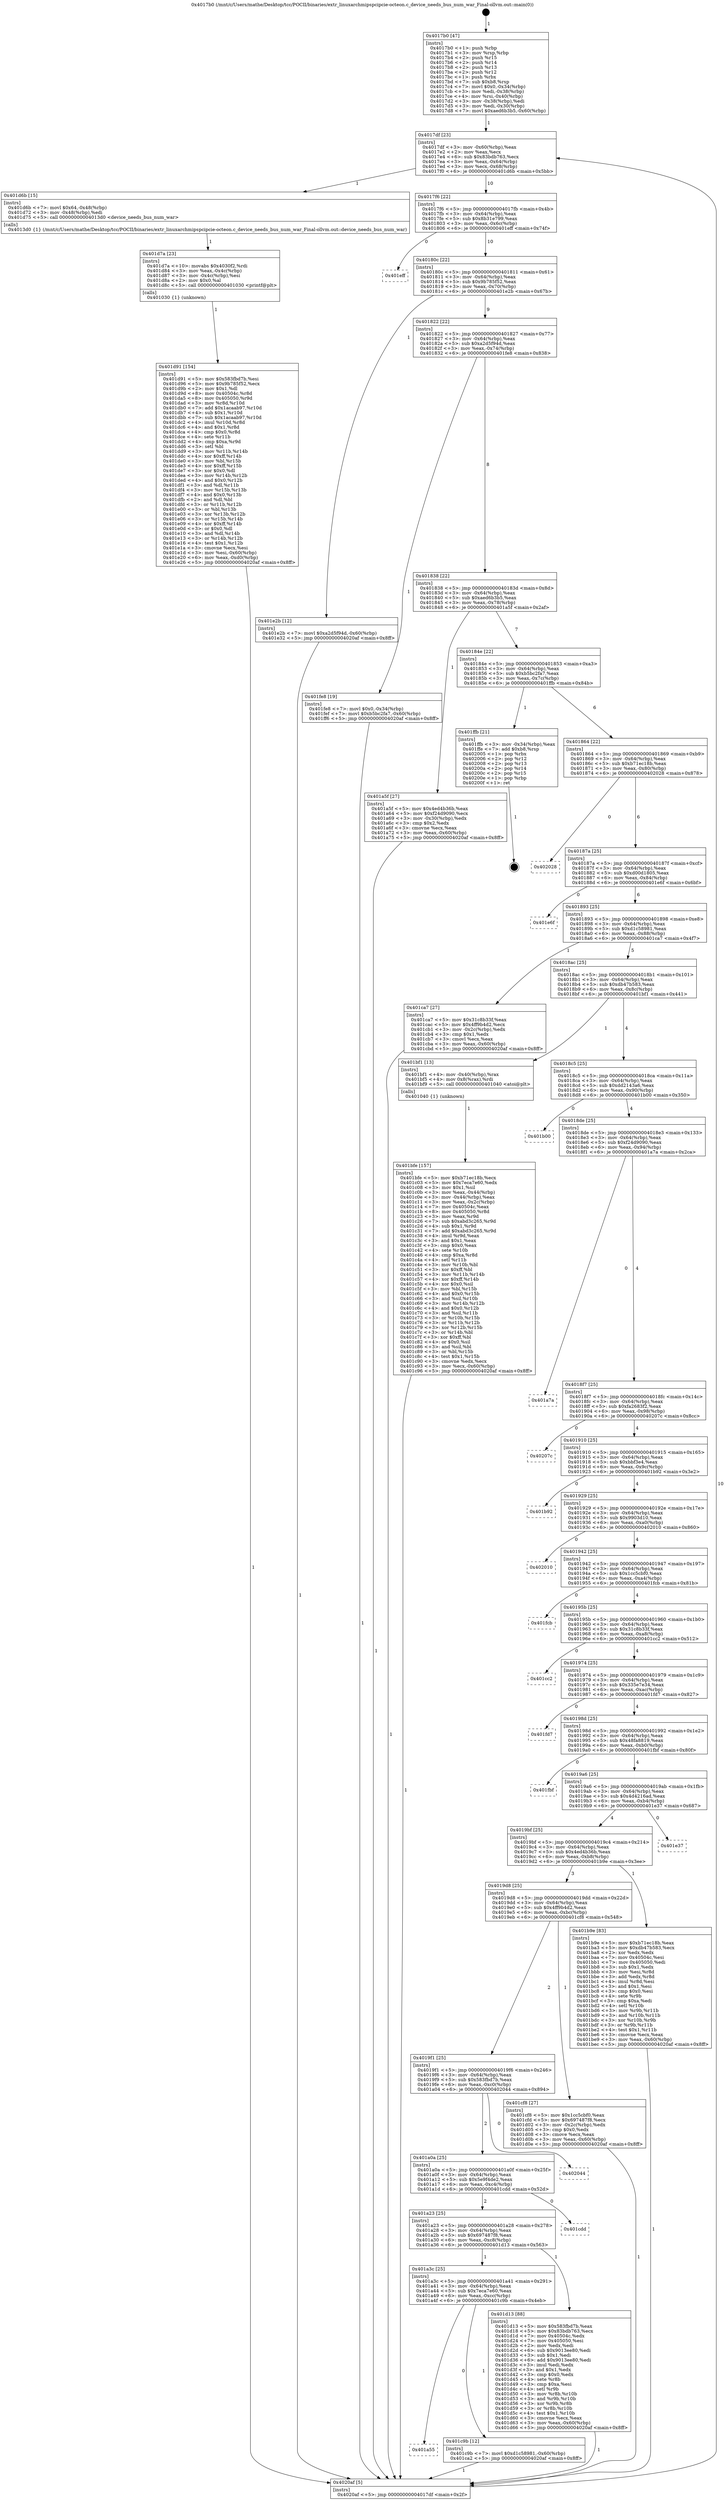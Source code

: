 digraph "0x4017b0" {
  label = "0x4017b0 (/mnt/c/Users/mathe/Desktop/tcc/POCII/binaries/extr_linuxarchmipspcipcie-octeon.c_device_needs_bus_num_war_Final-ollvm.out::main(0))"
  labelloc = "t"
  node[shape=record]

  Entry [label="",width=0.3,height=0.3,shape=circle,fillcolor=black,style=filled]
  "0x4017df" [label="{
     0x4017df [23]\l
     | [instrs]\l
     &nbsp;&nbsp;0x4017df \<+3\>: mov -0x60(%rbp),%eax\l
     &nbsp;&nbsp;0x4017e2 \<+2\>: mov %eax,%ecx\l
     &nbsp;&nbsp;0x4017e4 \<+6\>: sub $0x83bdb763,%ecx\l
     &nbsp;&nbsp;0x4017ea \<+3\>: mov %eax,-0x64(%rbp)\l
     &nbsp;&nbsp;0x4017ed \<+3\>: mov %ecx,-0x68(%rbp)\l
     &nbsp;&nbsp;0x4017f0 \<+6\>: je 0000000000401d6b \<main+0x5bb\>\l
  }"]
  "0x401d6b" [label="{
     0x401d6b [15]\l
     | [instrs]\l
     &nbsp;&nbsp;0x401d6b \<+7\>: movl $0x64,-0x48(%rbp)\l
     &nbsp;&nbsp;0x401d72 \<+3\>: mov -0x48(%rbp),%edi\l
     &nbsp;&nbsp;0x401d75 \<+5\>: call 00000000004013d0 \<device_needs_bus_num_war\>\l
     | [calls]\l
     &nbsp;&nbsp;0x4013d0 \{1\} (/mnt/c/Users/mathe/Desktop/tcc/POCII/binaries/extr_linuxarchmipspcipcie-octeon.c_device_needs_bus_num_war_Final-ollvm.out::device_needs_bus_num_war)\l
  }"]
  "0x4017f6" [label="{
     0x4017f6 [22]\l
     | [instrs]\l
     &nbsp;&nbsp;0x4017f6 \<+5\>: jmp 00000000004017fb \<main+0x4b\>\l
     &nbsp;&nbsp;0x4017fb \<+3\>: mov -0x64(%rbp),%eax\l
     &nbsp;&nbsp;0x4017fe \<+5\>: sub $0x8b31e799,%eax\l
     &nbsp;&nbsp;0x401803 \<+3\>: mov %eax,-0x6c(%rbp)\l
     &nbsp;&nbsp;0x401806 \<+6\>: je 0000000000401eff \<main+0x74f\>\l
  }"]
  Exit [label="",width=0.3,height=0.3,shape=circle,fillcolor=black,style=filled,peripheries=2]
  "0x401eff" [label="{
     0x401eff\l
  }", style=dashed]
  "0x40180c" [label="{
     0x40180c [22]\l
     | [instrs]\l
     &nbsp;&nbsp;0x40180c \<+5\>: jmp 0000000000401811 \<main+0x61\>\l
     &nbsp;&nbsp;0x401811 \<+3\>: mov -0x64(%rbp),%eax\l
     &nbsp;&nbsp;0x401814 \<+5\>: sub $0x9b785f52,%eax\l
     &nbsp;&nbsp;0x401819 \<+3\>: mov %eax,-0x70(%rbp)\l
     &nbsp;&nbsp;0x40181c \<+6\>: je 0000000000401e2b \<main+0x67b\>\l
  }"]
  "0x401d91" [label="{
     0x401d91 [154]\l
     | [instrs]\l
     &nbsp;&nbsp;0x401d91 \<+5\>: mov $0x583fbd7b,%esi\l
     &nbsp;&nbsp;0x401d96 \<+5\>: mov $0x9b785f52,%ecx\l
     &nbsp;&nbsp;0x401d9b \<+2\>: mov $0x1,%dl\l
     &nbsp;&nbsp;0x401d9d \<+8\>: mov 0x40504c,%r8d\l
     &nbsp;&nbsp;0x401da5 \<+8\>: mov 0x405050,%r9d\l
     &nbsp;&nbsp;0x401dad \<+3\>: mov %r8d,%r10d\l
     &nbsp;&nbsp;0x401db0 \<+7\>: add $0x1acaab97,%r10d\l
     &nbsp;&nbsp;0x401db7 \<+4\>: sub $0x1,%r10d\l
     &nbsp;&nbsp;0x401dbb \<+7\>: sub $0x1acaab97,%r10d\l
     &nbsp;&nbsp;0x401dc2 \<+4\>: imul %r10d,%r8d\l
     &nbsp;&nbsp;0x401dc6 \<+4\>: and $0x1,%r8d\l
     &nbsp;&nbsp;0x401dca \<+4\>: cmp $0x0,%r8d\l
     &nbsp;&nbsp;0x401dce \<+4\>: sete %r11b\l
     &nbsp;&nbsp;0x401dd2 \<+4\>: cmp $0xa,%r9d\l
     &nbsp;&nbsp;0x401dd6 \<+3\>: setl %bl\l
     &nbsp;&nbsp;0x401dd9 \<+3\>: mov %r11b,%r14b\l
     &nbsp;&nbsp;0x401ddc \<+4\>: xor $0xff,%r14b\l
     &nbsp;&nbsp;0x401de0 \<+3\>: mov %bl,%r15b\l
     &nbsp;&nbsp;0x401de3 \<+4\>: xor $0xff,%r15b\l
     &nbsp;&nbsp;0x401de7 \<+3\>: xor $0x0,%dl\l
     &nbsp;&nbsp;0x401dea \<+3\>: mov %r14b,%r12b\l
     &nbsp;&nbsp;0x401ded \<+4\>: and $0x0,%r12b\l
     &nbsp;&nbsp;0x401df1 \<+3\>: and %dl,%r11b\l
     &nbsp;&nbsp;0x401df4 \<+3\>: mov %r15b,%r13b\l
     &nbsp;&nbsp;0x401df7 \<+4\>: and $0x0,%r13b\l
     &nbsp;&nbsp;0x401dfb \<+2\>: and %dl,%bl\l
     &nbsp;&nbsp;0x401dfd \<+3\>: or %r11b,%r12b\l
     &nbsp;&nbsp;0x401e00 \<+3\>: or %bl,%r13b\l
     &nbsp;&nbsp;0x401e03 \<+3\>: xor %r13b,%r12b\l
     &nbsp;&nbsp;0x401e06 \<+3\>: or %r15b,%r14b\l
     &nbsp;&nbsp;0x401e09 \<+4\>: xor $0xff,%r14b\l
     &nbsp;&nbsp;0x401e0d \<+3\>: or $0x0,%dl\l
     &nbsp;&nbsp;0x401e10 \<+3\>: and %dl,%r14b\l
     &nbsp;&nbsp;0x401e13 \<+3\>: or %r14b,%r12b\l
     &nbsp;&nbsp;0x401e16 \<+4\>: test $0x1,%r12b\l
     &nbsp;&nbsp;0x401e1a \<+3\>: cmovne %ecx,%esi\l
     &nbsp;&nbsp;0x401e1d \<+3\>: mov %esi,-0x60(%rbp)\l
     &nbsp;&nbsp;0x401e20 \<+6\>: mov %eax,-0xd0(%rbp)\l
     &nbsp;&nbsp;0x401e26 \<+5\>: jmp 00000000004020af \<main+0x8ff\>\l
  }"]
  "0x401e2b" [label="{
     0x401e2b [12]\l
     | [instrs]\l
     &nbsp;&nbsp;0x401e2b \<+7\>: movl $0xa2d5f94d,-0x60(%rbp)\l
     &nbsp;&nbsp;0x401e32 \<+5\>: jmp 00000000004020af \<main+0x8ff\>\l
  }"]
  "0x401822" [label="{
     0x401822 [22]\l
     | [instrs]\l
     &nbsp;&nbsp;0x401822 \<+5\>: jmp 0000000000401827 \<main+0x77\>\l
     &nbsp;&nbsp;0x401827 \<+3\>: mov -0x64(%rbp),%eax\l
     &nbsp;&nbsp;0x40182a \<+5\>: sub $0xa2d5f94d,%eax\l
     &nbsp;&nbsp;0x40182f \<+3\>: mov %eax,-0x74(%rbp)\l
     &nbsp;&nbsp;0x401832 \<+6\>: je 0000000000401fe8 \<main+0x838\>\l
  }"]
  "0x401d7a" [label="{
     0x401d7a [23]\l
     | [instrs]\l
     &nbsp;&nbsp;0x401d7a \<+10\>: movabs $0x4030f2,%rdi\l
     &nbsp;&nbsp;0x401d84 \<+3\>: mov %eax,-0x4c(%rbp)\l
     &nbsp;&nbsp;0x401d87 \<+3\>: mov -0x4c(%rbp),%esi\l
     &nbsp;&nbsp;0x401d8a \<+2\>: mov $0x0,%al\l
     &nbsp;&nbsp;0x401d8c \<+5\>: call 0000000000401030 \<printf@plt\>\l
     | [calls]\l
     &nbsp;&nbsp;0x401030 \{1\} (unknown)\l
  }"]
  "0x401fe8" [label="{
     0x401fe8 [19]\l
     | [instrs]\l
     &nbsp;&nbsp;0x401fe8 \<+7\>: movl $0x0,-0x34(%rbp)\l
     &nbsp;&nbsp;0x401fef \<+7\>: movl $0xb5bc2fa7,-0x60(%rbp)\l
     &nbsp;&nbsp;0x401ff6 \<+5\>: jmp 00000000004020af \<main+0x8ff\>\l
  }"]
  "0x401838" [label="{
     0x401838 [22]\l
     | [instrs]\l
     &nbsp;&nbsp;0x401838 \<+5\>: jmp 000000000040183d \<main+0x8d\>\l
     &nbsp;&nbsp;0x40183d \<+3\>: mov -0x64(%rbp),%eax\l
     &nbsp;&nbsp;0x401840 \<+5\>: sub $0xaed6b3b5,%eax\l
     &nbsp;&nbsp;0x401845 \<+3\>: mov %eax,-0x78(%rbp)\l
     &nbsp;&nbsp;0x401848 \<+6\>: je 0000000000401a5f \<main+0x2af\>\l
  }"]
  "0x401a55" [label="{
     0x401a55\l
  }", style=dashed]
  "0x401a5f" [label="{
     0x401a5f [27]\l
     | [instrs]\l
     &nbsp;&nbsp;0x401a5f \<+5\>: mov $0x4ed4b36b,%eax\l
     &nbsp;&nbsp;0x401a64 \<+5\>: mov $0xf24d9090,%ecx\l
     &nbsp;&nbsp;0x401a69 \<+3\>: mov -0x30(%rbp),%edx\l
     &nbsp;&nbsp;0x401a6c \<+3\>: cmp $0x2,%edx\l
     &nbsp;&nbsp;0x401a6f \<+3\>: cmovne %ecx,%eax\l
     &nbsp;&nbsp;0x401a72 \<+3\>: mov %eax,-0x60(%rbp)\l
     &nbsp;&nbsp;0x401a75 \<+5\>: jmp 00000000004020af \<main+0x8ff\>\l
  }"]
  "0x40184e" [label="{
     0x40184e [22]\l
     | [instrs]\l
     &nbsp;&nbsp;0x40184e \<+5\>: jmp 0000000000401853 \<main+0xa3\>\l
     &nbsp;&nbsp;0x401853 \<+3\>: mov -0x64(%rbp),%eax\l
     &nbsp;&nbsp;0x401856 \<+5\>: sub $0xb5bc2fa7,%eax\l
     &nbsp;&nbsp;0x40185b \<+3\>: mov %eax,-0x7c(%rbp)\l
     &nbsp;&nbsp;0x40185e \<+6\>: je 0000000000401ffb \<main+0x84b\>\l
  }"]
  "0x4020af" [label="{
     0x4020af [5]\l
     | [instrs]\l
     &nbsp;&nbsp;0x4020af \<+5\>: jmp 00000000004017df \<main+0x2f\>\l
  }"]
  "0x4017b0" [label="{
     0x4017b0 [47]\l
     | [instrs]\l
     &nbsp;&nbsp;0x4017b0 \<+1\>: push %rbp\l
     &nbsp;&nbsp;0x4017b1 \<+3\>: mov %rsp,%rbp\l
     &nbsp;&nbsp;0x4017b4 \<+2\>: push %r15\l
     &nbsp;&nbsp;0x4017b6 \<+2\>: push %r14\l
     &nbsp;&nbsp;0x4017b8 \<+2\>: push %r13\l
     &nbsp;&nbsp;0x4017ba \<+2\>: push %r12\l
     &nbsp;&nbsp;0x4017bc \<+1\>: push %rbx\l
     &nbsp;&nbsp;0x4017bd \<+7\>: sub $0xb8,%rsp\l
     &nbsp;&nbsp;0x4017c4 \<+7\>: movl $0x0,-0x34(%rbp)\l
     &nbsp;&nbsp;0x4017cb \<+3\>: mov %edi,-0x38(%rbp)\l
     &nbsp;&nbsp;0x4017ce \<+4\>: mov %rsi,-0x40(%rbp)\l
     &nbsp;&nbsp;0x4017d2 \<+3\>: mov -0x38(%rbp),%edi\l
     &nbsp;&nbsp;0x4017d5 \<+3\>: mov %edi,-0x30(%rbp)\l
     &nbsp;&nbsp;0x4017d8 \<+7\>: movl $0xaed6b3b5,-0x60(%rbp)\l
  }"]
  "0x401c9b" [label="{
     0x401c9b [12]\l
     | [instrs]\l
     &nbsp;&nbsp;0x401c9b \<+7\>: movl $0xd1c58981,-0x60(%rbp)\l
     &nbsp;&nbsp;0x401ca2 \<+5\>: jmp 00000000004020af \<main+0x8ff\>\l
  }"]
  "0x401ffb" [label="{
     0x401ffb [21]\l
     | [instrs]\l
     &nbsp;&nbsp;0x401ffb \<+3\>: mov -0x34(%rbp),%eax\l
     &nbsp;&nbsp;0x401ffe \<+7\>: add $0xb8,%rsp\l
     &nbsp;&nbsp;0x402005 \<+1\>: pop %rbx\l
     &nbsp;&nbsp;0x402006 \<+2\>: pop %r12\l
     &nbsp;&nbsp;0x402008 \<+2\>: pop %r13\l
     &nbsp;&nbsp;0x40200a \<+2\>: pop %r14\l
     &nbsp;&nbsp;0x40200c \<+2\>: pop %r15\l
     &nbsp;&nbsp;0x40200e \<+1\>: pop %rbp\l
     &nbsp;&nbsp;0x40200f \<+1\>: ret\l
  }"]
  "0x401864" [label="{
     0x401864 [22]\l
     | [instrs]\l
     &nbsp;&nbsp;0x401864 \<+5\>: jmp 0000000000401869 \<main+0xb9\>\l
     &nbsp;&nbsp;0x401869 \<+3\>: mov -0x64(%rbp),%eax\l
     &nbsp;&nbsp;0x40186c \<+5\>: sub $0xb71ec18b,%eax\l
     &nbsp;&nbsp;0x401871 \<+3\>: mov %eax,-0x80(%rbp)\l
     &nbsp;&nbsp;0x401874 \<+6\>: je 0000000000402028 \<main+0x878\>\l
  }"]
  "0x401a3c" [label="{
     0x401a3c [25]\l
     | [instrs]\l
     &nbsp;&nbsp;0x401a3c \<+5\>: jmp 0000000000401a41 \<main+0x291\>\l
     &nbsp;&nbsp;0x401a41 \<+3\>: mov -0x64(%rbp),%eax\l
     &nbsp;&nbsp;0x401a44 \<+5\>: sub $0x7eca7e60,%eax\l
     &nbsp;&nbsp;0x401a49 \<+6\>: mov %eax,-0xcc(%rbp)\l
     &nbsp;&nbsp;0x401a4f \<+6\>: je 0000000000401c9b \<main+0x4eb\>\l
  }"]
  "0x402028" [label="{
     0x402028\l
  }", style=dashed]
  "0x40187a" [label="{
     0x40187a [25]\l
     | [instrs]\l
     &nbsp;&nbsp;0x40187a \<+5\>: jmp 000000000040187f \<main+0xcf\>\l
     &nbsp;&nbsp;0x40187f \<+3\>: mov -0x64(%rbp),%eax\l
     &nbsp;&nbsp;0x401882 \<+5\>: sub $0xd00d1805,%eax\l
     &nbsp;&nbsp;0x401887 \<+6\>: mov %eax,-0x84(%rbp)\l
     &nbsp;&nbsp;0x40188d \<+6\>: je 0000000000401e6f \<main+0x6bf\>\l
  }"]
  "0x401d13" [label="{
     0x401d13 [88]\l
     | [instrs]\l
     &nbsp;&nbsp;0x401d13 \<+5\>: mov $0x583fbd7b,%eax\l
     &nbsp;&nbsp;0x401d18 \<+5\>: mov $0x83bdb763,%ecx\l
     &nbsp;&nbsp;0x401d1d \<+7\>: mov 0x40504c,%edx\l
     &nbsp;&nbsp;0x401d24 \<+7\>: mov 0x405050,%esi\l
     &nbsp;&nbsp;0x401d2b \<+2\>: mov %edx,%edi\l
     &nbsp;&nbsp;0x401d2d \<+6\>: sub $0x9013ee80,%edi\l
     &nbsp;&nbsp;0x401d33 \<+3\>: sub $0x1,%edi\l
     &nbsp;&nbsp;0x401d36 \<+6\>: add $0x9013ee80,%edi\l
     &nbsp;&nbsp;0x401d3c \<+3\>: imul %edi,%edx\l
     &nbsp;&nbsp;0x401d3f \<+3\>: and $0x1,%edx\l
     &nbsp;&nbsp;0x401d42 \<+3\>: cmp $0x0,%edx\l
     &nbsp;&nbsp;0x401d45 \<+4\>: sete %r8b\l
     &nbsp;&nbsp;0x401d49 \<+3\>: cmp $0xa,%esi\l
     &nbsp;&nbsp;0x401d4c \<+4\>: setl %r9b\l
     &nbsp;&nbsp;0x401d50 \<+3\>: mov %r8b,%r10b\l
     &nbsp;&nbsp;0x401d53 \<+3\>: and %r9b,%r10b\l
     &nbsp;&nbsp;0x401d56 \<+3\>: xor %r9b,%r8b\l
     &nbsp;&nbsp;0x401d59 \<+3\>: or %r8b,%r10b\l
     &nbsp;&nbsp;0x401d5c \<+4\>: test $0x1,%r10b\l
     &nbsp;&nbsp;0x401d60 \<+3\>: cmovne %ecx,%eax\l
     &nbsp;&nbsp;0x401d63 \<+3\>: mov %eax,-0x60(%rbp)\l
     &nbsp;&nbsp;0x401d66 \<+5\>: jmp 00000000004020af \<main+0x8ff\>\l
  }"]
  "0x401e6f" [label="{
     0x401e6f\l
  }", style=dashed]
  "0x401893" [label="{
     0x401893 [25]\l
     | [instrs]\l
     &nbsp;&nbsp;0x401893 \<+5\>: jmp 0000000000401898 \<main+0xe8\>\l
     &nbsp;&nbsp;0x401898 \<+3\>: mov -0x64(%rbp),%eax\l
     &nbsp;&nbsp;0x40189b \<+5\>: sub $0xd1c58981,%eax\l
     &nbsp;&nbsp;0x4018a0 \<+6\>: mov %eax,-0x88(%rbp)\l
     &nbsp;&nbsp;0x4018a6 \<+6\>: je 0000000000401ca7 \<main+0x4f7\>\l
  }"]
  "0x401a23" [label="{
     0x401a23 [25]\l
     | [instrs]\l
     &nbsp;&nbsp;0x401a23 \<+5\>: jmp 0000000000401a28 \<main+0x278\>\l
     &nbsp;&nbsp;0x401a28 \<+3\>: mov -0x64(%rbp),%eax\l
     &nbsp;&nbsp;0x401a2b \<+5\>: sub $0x697487f8,%eax\l
     &nbsp;&nbsp;0x401a30 \<+6\>: mov %eax,-0xc8(%rbp)\l
     &nbsp;&nbsp;0x401a36 \<+6\>: je 0000000000401d13 \<main+0x563\>\l
  }"]
  "0x401ca7" [label="{
     0x401ca7 [27]\l
     | [instrs]\l
     &nbsp;&nbsp;0x401ca7 \<+5\>: mov $0x31c8b33f,%eax\l
     &nbsp;&nbsp;0x401cac \<+5\>: mov $0x4ff9b4d2,%ecx\l
     &nbsp;&nbsp;0x401cb1 \<+3\>: mov -0x2c(%rbp),%edx\l
     &nbsp;&nbsp;0x401cb4 \<+3\>: cmp $0x1,%edx\l
     &nbsp;&nbsp;0x401cb7 \<+3\>: cmovl %ecx,%eax\l
     &nbsp;&nbsp;0x401cba \<+3\>: mov %eax,-0x60(%rbp)\l
     &nbsp;&nbsp;0x401cbd \<+5\>: jmp 00000000004020af \<main+0x8ff\>\l
  }"]
  "0x4018ac" [label="{
     0x4018ac [25]\l
     | [instrs]\l
     &nbsp;&nbsp;0x4018ac \<+5\>: jmp 00000000004018b1 \<main+0x101\>\l
     &nbsp;&nbsp;0x4018b1 \<+3\>: mov -0x64(%rbp),%eax\l
     &nbsp;&nbsp;0x4018b4 \<+5\>: sub $0xdb47b583,%eax\l
     &nbsp;&nbsp;0x4018b9 \<+6\>: mov %eax,-0x8c(%rbp)\l
     &nbsp;&nbsp;0x4018bf \<+6\>: je 0000000000401bf1 \<main+0x441\>\l
  }"]
  "0x401cdd" [label="{
     0x401cdd\l
  }", style=dashed]
  "0x401bf1" [label="{
     0x401bf1 [13]\l
     | [instrs]\l
     &nbsp;&nbsp;0x401bf1 \<+4\>: mov -0x40(%rbp),%rax\l
     &nbsp;&nbsp;0x401bf5 \<+4\>: mov 0x8(%rax),%rdi\l
     &nbsp;&nbsp;0x401bf9 \<+5\>: call 0000000000401040 \<atoi@plt\>\l
     | [calls]\l
     &nbsp;&nbsp;0x401040 \{1\} (unknown)\l
  }"]
  "0x4018c5" [label="{
     0x4018c5 [25]\l
     | [instrs]\l
     &nbsp;&nbsp;0x4018c5 \<+5\>: jmp 00000000004018ca \<main+0x11a\>\l
     &nbsp;&nbsp;0x4018ca \<+3\>: mov -0x64(%rbp),%eax\l
     &nbsp;&nbsp;0x4018cd \<+5\>: sub $0xdd2143a6,%eax\l
     &nbsp;&nbsp;0x4018d2 \<+6\>: mov %eax,-0x90(%rbp)\l
     &nbsp;&nbsp;0x4018d8 \<+6\>: je 0000000000401b00 \<main+0x350\>\l
  }"]
  "0x401a0a" [label="{
     0x401a0a [25]\l
     | [instrs]\l
     &nbsp;&nbsp;0x401a0a \<+5\>: jmp 0000000000401a0f \<main+0x25f\>\l
     &nbsp;&nbsp;0x401a0f \<+3\>: mov -0x64(%rbp),%eax\l
     &nbsp;&nbsp;0x401a12 \<+5\>: sub $0x5e9f4de2,%eax\l
     &nbsp;&nbsp;0x401a17 \<+6\>: mov %eax,-0xc4(%rbp)\l
     &nbsp;&nbsp;0x401a1d \<+6\>: je 0000000000401cdd \<main+0x52d\>\l
  }"]
  "0x401b00" [label="{
     0x401b00\l
  }", style=dashed]
  "0x4018de" [label="{
     0x4018de [25]\l
     | [instrs]\l
     &nbsp;&nbsp;0x4018de \<+5\>: jmp 00000000004018e3 \<main+0x133\>\l
     &nbsp;&nbsp;0x4018e3 \<+3\>: mov -0x64(%rbp),%eax\l
     &nbsp;&nbsp;0x4018e6 \<+5\>: sub $0xf24d9090,%eax\l
     &nbsp;&nbsp;0x4018eb \<+6\>: mov %eax,-0x94(%rbp)\l
     &nbsp;&nbsp;0x4018f1 \<+6\>: je 0000000000401a7a \<main+0x2ca\>\l
  }"]
  "0x402044" [label="{
     0x402044\l
  }", style=dashed]
  "0x401a7a" [label="{
     0x401a7a\l
  }", style=dashed]
  "0x4018f7" [label="{
     0x4018f7 [25]\l
     | [instrs]\l
     &nbsp;&nbsp;0x4018f7 \<+5\>: jmp 00000000004018fc \<main+0x14c\>\l
     &nbsp;&nbsp;0x4018fc \<+3\>: mov -0x64(%rbp),%eax\l
     &nbsp;&nbsp;0x4018ff \<+5\>: sub $0xfa2683f2,%eax\l
     &nbsp;&nbsp;0x401904 \<+6\>: mov %eax,-0x98(%rbp)\l
     &nbsp;&nbsp;0x40190a \<+6\>: je 000000000040207c \<main+0x8cc\>\l
  }"]
  "0x4019f1" [label="{
     0x4019f1 [25]\l
     | [instrs]\l
     &nbsp;&nbsp;0x4019f1 \<+5\>: jmp 00000000004019f6 \<main+0x246\>\l
     &nbsp;&nbsp;0x4019f6 \<+3\>: mov -0x64(%rbp),%eax\l
     &nbsp;&nbsp;0x4019f9 \<+5\>: sub $0x583fbd7b,%eax\l
     &nbsp;&nbsp;0x4019fe \<+6\>: mov %eax,-0xc0(%rbp)\l
     &nbsp;&nbsp;0x401a04 \<+6\>: je 0000000000402044 \<main+0x894\>\l
  }"]
  "0x40207c" [label="{
     0x40207c\l
  }", style=dashed]
  "0x401910" [label="{
     0x401910 [25]\l
     | [instrs]\l
     &nbsp;&nbsp;0x401910 \<+5\>: jmp 0000000000401915 \<main+0x165\>\l
     &nbsp;&nbsp;0x401915 \<+3\>: mov -0x64(%rbp),%eax\l
     &nbsp;&nbsp;0x401918 \<+5\>: sub $0xbbf3e4,%eax\l
     &nbsp;&nbsp;0x40191d \<+6\>: mov %eax,-0x9c(%rbp)\l
     &nbsp;&nbsp;0x401923 \<+6\>: je 0000000000401b92 \<main+0x3e2\>\l
  }"]
  "0x401cf8" [label="{
     0x401cf8 [27]\l
     | [instrs]\l
     &nbsp;&nbsp;0x401cf8 \<+5\>: mov $0x1cc5cbf0,%eax\l
     &nbsp;&nbsp;0x401cfd \<+5\>: mov $0x697487f8,%ecx\l
     &nbsp;&nbsp;0x401d02 \<+3\>: mov -0x2c(%rbp),%edx\l
     &nbsp;&nbsp;0x401d05 \<+3\>: cmp $0x0,%edx\l
     &nbsp;&nbsp;0x401d08 \<+3\>: cmove %ecx,%eax\l
     &nbsp;&nbsp;0x401d0b \<+3\>: mov %eax,-0x60(%rbp)\l
     &nbsp;&nbsp;0x401d0e \<+5\>: jmp 00000000004020af \<main+0x8ff\>\l
  }"]
  "0x401b92" [label="{
     0x401b92\l
  }", style=dashed]
  "0x401929" [label="{
     0x401929 [25]\l
     | [instrs]\l
     &nbsp;&nbsp;0x401929 \<+5\>: jmp 000000000040192e \<main+0x17e\>\l
     &nbsp;&nbsp;0x40192e \<+3\>: mov -0x64(%rbp),%eax\l
     &nbsp;&nbsp;0x401931 \<+5\>: sub $0x9903d10,%eax\l
     &nbsp;&nbsp;0x401936 \<+6\>: mov %eax,-0xa0(%rbp)\l
     &nbsp;&nbsp;0x40193c \<+6\>: je 0000000000402010 \<main+0x860\>\l
  }"]
  "0x401bfe" [label="{
     0x401bfe [157]\l
     | [instrs]\l
     &nbsp;&nbsp;0x401bfe \<+5\>: mov $0xb71ec18b,%ecx\l
     &nbsp;&nbsp;0x401c03 \<+5\>: mov $0x7eca7e60,%edx\l
     &nbsp;&nbsp;0x401c08 \<+3\>: mov $0x1,%sil\l
     &nbsp;&nbsp;0x401c0b \<+3\>: mov %eax,-0x44(%rbp)\l
     &nbsp;&nbsp;0x401c0e \<+3\>: mov -0x44(%rbp),%eax\l
     &nbsp;&nbsp;0x401c11 \<+3\>: mov %eax,-0x2c(%rbp)\l
     &nbsp;&nbsp;0x401c14 \<+7\>: mov 0x40504c,%eax\l
     &nbsp;&nbsp;0x401c1b \<+8\>: mov 0x405050,%r8d\l
     &nbsp;&nbsp;0x401c23 \<+3\>: mov %eax,%r9d\l
     &nbsp;&nbsp;0x401c26 \<+7\>: sub $0xabd3c265,%r9d\l
     &nbsp;&nbsp;0x401c2d \<+4\>: sub $0x1,%r9d\l
     &nbsp;&nbsp;0x401c31 \<+7\>: add $0xabd3c265,%r9d\l
     &nbsp;&nbsp;0x401c38 \<+4\>: imul %r9d,%eax\l
     &nbsp;&nbsp;0x401c3c \<+3\>: and $0x1,%eax\l
     &nbsp;&nbsp;0x401c3f \<+3\>: cmp $0x0,%eax\l
     &nbsp;&nbsp;0x401c42 \<+4\>: sete %r10b\l
     &nbsp;&nbsp;0x401c46 \<+4\>: cmp $0xa,%r8d\l
     &nbsp;&nbsp;0x401c4a \<+4\>: setl %r11b\l
     &nbsp;&nbsp;0x401c4e \<+3\>: mov %r10b,%bl\l
     &nbsp;&nbsp;0x401c51 \<+3\>: xor $0xff,%bl\l
     &nbsp;&nbsp;0x401c54 \<+3\>: mov %r11b,%r14b\l
     &nbsp;&nbsp;0x401c57 \<+4\>: xor $0xff,%r14b\l
     &nbsp;&nbsp;0x401c5b \<+4\>: xor $0x0,%sil\l
     &nbsp;&nbsp;0x401c5f \<+3\>: mov %bl,%r15b\l
     &nbsp;&nbsp;0x401c62 \<+4\>: and $0x0,%r15b\l
     &nbsp;&nbsp;0x401c66 \<+3\>: and %sil,%r10b\l
     &nbsp;&nbsp;0x401c69 \<+3\>: mov %r14b,%r12b\l
     &nbsp;&nbsp;0x401c6c \<+4\>: and $0x0,%r12b\l
     &nbsp;&nbsp;0x401c70 \<+3\>: and %sil,%r11b\l
     &nbsp;&nbsp;0x401c73 \<+3\>: or %r10b,%r15b\l
     &nbsp;&nbsp;0x401c76 \<+3\>: or %r11b,%r12b\l
     &nbsp;&nbsp;0x401c79 \<+3\>: xor %r12b,%r15b\l
     &nbsp;&nbsp;0x401c7c \<+3\>: or %r14b,%bl\l
     &nbsp;&nbsp;0x401c7f \<+3\>: xor $0xff,%bl\l
     &nbsp;&nbsp;0x401c82 \<+4\>: or $0x0,%sil\l
     &nbsp;&nbsp;0x401c86 \<+3\>: and %sil,%bl\l
     &nbsp;&nbsp;0x401c89 \<+3\>: or %bl,%r15b\l
     &nbsp;&nbsp;0x401c8c \<+4\>: test $0x1,%r15b\l
     &nbsp;&nbsp;0x401c90 \<+3\>: cmovne %edx,%ecx\l
     &nbsp;&nbsp;0x401c93 \<+3\>: mov %ecx,-0x60(%rbp)\l
     &nbsp;&nbsp;0x401c96 \<+5\>: jmp 00000000004020af \<main+0x8ff\>\l
  }"]
  "0x402010" [label="{
     0x402010\l
  }", style=dashed]
  "0x401942" [label="{
     0x401942 [25]\l
     | [instrs]\l
     &nbsp;&nbsp;0x401942 \<+5\>: jmp 0000000000401947 \<main+0x197\>\l
     &nbsp;&nbsp;0x401947 \<+3\>: mov -0x64(%rbp),%eax\l
     &nbsp;&nbsp;0x40194a \<+5\>: sub $0x1cc5cbf0,%eax\l
     &nbsp;&nbsp;0x40194f \<+6\>: mov %eax,-0xa4(%rbp)\l
     &nbsp;&nbsp;0x401955 \<+6\>: je 0000000000401fcb \<main+0x81b\>\l
  }"]
  "0x4019d8" [label="{
     0x4019d8 [25]\l
     | [instrs]\l
     &nbsp;&nbsp;0x4019d8 \<+5\>: jmp 00000000004019dd \<main+0x22d\>\l
     &nbsp;&nbsp;0x4019dd \<+3\>: mov -0x64(%rbp),%eax\l
     &nbsp;&nbsp;0x4019e0 \<+5\>: sub $0x4ff9b4d2,%eax\l
     &nbsp;&nbsp;0x4019e5 \<+6\>: mov %eax,-0xbc(%rbp)\l
     &nbsp;&nbsp;0x4019eb \<+6\>: je 0000000000401cf8 \<main+0x548\>\l
  }"]
  "0x401fcb" [label="{
     0x401fcb\l
  }", style=dashed]
  "0x40195b" [label="{
     0x40195b [25]\l
     | [instrs]\l
     &nbsp;&nbsp;0x40195b \<+5\>: jmp 0000000000401960 \<main+0x1b0\>\l
     &nbsp;&nbsp;0x401960 \<+3\>: mov -0x64(%rbp),%eax\l
     &nbsp;&nbsp;0x401963 \<+5\>: sub $0x31c8b33f,%eax\l
     &nbsp;&nbsp;0x401968 \<+6\>: mov %eax,-0xa8(%rbp)\l
     &nbsp;&nbsp;0x40196e \<+6\>: je 0000000000401cc2 \<main+0x512\>\l
  }"]
  "0x401b9e" [label="{
     0x401b9e [83]\l
     | [instrs]\l
     &nbsp;&nbsp;0x401b9e \<+5\>: mov $0xb71ec18b,%eax\l
     &nbsp;&nbsp;0x401ba3 \<+5\>: mov $0xdb47b583,%ecx\l
     &nbsp;&nbsp;0x401ba8 \<+2\>: xor %edx,%edx\l
     &nbsp;&nbsp;0x401baa \<+7\>: mov 0x40504c,%esi\l
     &nbsp;&nbsp;0x401bb1 \<+7\>: mov 0x405050,%edi\l
     &nbsp;&nbsp;0x401bb8 \<+3\>: sub $0x1,%edx\l
     &nbsp;&nbsp;0x401bbb \<+3\>: mov %esi,%r8d\l
     &nbsp;&nbsp;0x401bbe \<+3\>: add %edx,%r8d\l
     &nbsp;&nbsp;0x401bc1 \<+4\>: imul %r8d,%esi\l
     &nbsp;&nbsp;0x401bc5 \<+3\>: and $0x1,%esi\l
     &nbsp;&nbsp;0x401bc8 \<+3\>: cmp $0x0,%esi\l
     &nbsp;&nbsp;0x401bcb \<+4\>: sete %r9b\l
     &nbsp;&nbsp;0x401bcf \<+3\>: cmp $0xa,%edi\l
     &nbsp;&nbsp;0x401bd2 \<+4\>: setl %r10b\l
     &nbsp;&nbsp;0x401bd6 \<+3\>: mov %r9b,%r11b\l
     &nbsp;&nbsp;0x401bd9 \<+3\>: and %r10b,%r11b\l
     &nbsp;&nbsp;0x401bdc \<+3\>: xor %r10b,%r9b\l
     &nbsp;&nbsp;0x401bdf \<+3\>: or %r9b,%r11b\l
     &nbsp;&nbsp;0x401be2 \<+4\>: test $0x1,%r11b\l
     &nbsp;&nbsp;0x401be6 \<+3\>: cmovne %ecx,%eax\l
     &nbsp;&nbsp;0x401be9 \<+3\>: mov %eax,-0x60(%rbp)\l
     &nbsp;&nbsp;0x401bec \<+5\>: jmp 00000000004020af \<main+0x8ff\>\l
  }"]
  "0x401cc2" [label="{
     0x401cc2\l
  }", style=dashed]
  "0x401974" [label="{
     0x401974 [25]\l
     | [instrs]\l
     &nbsp;&nbsp;0x401974 \<+5\>: jmp 0000000000401979 \<main+0x1c9\>\l
     &nbsp;&nbsp;0x401979 \<+3\>: mov -0x64(%rbp),%eax\l
     &nbsp;&nbsp;0x40197c \<+5\>: sub $0x335e7e34,%eax\l
     &nbsp;&nbsp;0x401981 \<+6\>: mov %eax,-0xac(%rbp)\l
     &nbsp;&nbsp;0x401987 \<+6\>: je 0000000000401fd7 \<main+0x827\>\l
  }"]
  "0x4019bf" [label="{
     0x4019bf [25]\l
     | [instrs]\l
     &nbsp;&nbsp;0x4019bf \<+5\>: jmp 00000000004019c4 \<main+0x214\>\l
     &nbsp;&nbsp;0x4019c4 \<+3\>: mov -0x64(%rbp),%eax\l
     &nbsp;&nbsp;0x4019c7 \<+5\>: sub $0x4ed4b36b,%eax\l
     &nbsp;&nbsp;0x4019cc \<+6\>: mov %eax,-0xb8(%rbp)\l
     &nbsp;&nbsp;0x4019d2 \<+6\>: je 0000000000401b9e \<main+0x3ee\>\l
  }"]
  "0x401fd7" [label="{
     0x401fd7\l
  }", style=dashed]
  "0x40198d" [label="{
     0x40198d [25]\l
     | [instrs]\l
     &nbsp;&nbsp;0x40198d \<+5\>: jmp 0000000000401992 \<main+0x1e2\>\l
     &nbsp;&nbsp;0x401992 \<+3\>: mov -0x64(%rbp),%eax\l
     &nbsp;&nbsp;0x401995 \<+5\>: sub $0x48fa8819,%eax\l
     &nbsp;&nbsp;0x40199a \<+6\>: mov %eax,-0xb0(%rbp)\l
     &nbsp;&nbsp;0x4019a0 \<+6\>: je 0000000000401fbf \<main+0x80f\>\l
  }"]
  "0x401e37" [label="{
     0x401e37\l
  }", style=dashed]
  "0x401fbf" [label="{
     0x401fbf\l
  }", style=dashed]
  "0x4019a6" [label="{
     0x4019a6 [25]\l
     | [instrs]\l
     &nbsp;&nbsp;0x4019a6 \<+5\>: jmp 00000000004019ab \<main+0x1fb\>\l
     &nbsp;&nbsp;0x4019ab \<+3\>: mov -0x64(%rbp),%eax\l
     &nbsp;&nbsp;0x4019ae \<+5\>: sub $0x4d4216ad,%eax\l
     &nbsp;&nbsp;0x4019b3 \<+6\>: mov %eax,-0xb4(%rbp)\l
     &nbsp;&nbsp;0x4019b9 \<+6\>: je 0000000000401e37 \<main+0x687\>\l
  }"]
  Entry -> "0x4017b0" [label=" 1"]
  "0x4017df" -> "0x401d6b" [label=" 1"]
  "0x4017df" -> "0x4017f6" [label=" 10"]
  "0x401ffb" -> Exit [label=" 1"]
  "0x4017f6" -> "0x401eff" [label=" 0"]
  "0x4017f6" -> "0x40180c" [label=" 10"]
  "0x401fe8" -> "0x4020af" [label=" 1"]
  "0x40180c" -> "0x401e2b" [label=" 1"]
  "0x40180c" -> "0x401822" [label=" 9"]
  "0x401e2b" -> "0x4020af" [label=" 1"]
  "0x401822" -> "0x401fe8" [label=" 1"]
  "0x401822" -> "0x401838" [label=" 8"]
  "0x401d91" -> "0x4020af" [label=" 1"]
  "0x401838" -> "0x401a5f" [label=" 1"]
  "0x401838" -> "0x40184e" [label=" 7"]
  "0x401a5f" -> "0x4020af" [label=" 1"]
  "0x4017b0" -> "0x4017df" [label=" 1"]
  "0x4020af" -> "0x4017df" [label=" 10"]
  "0x401d7a" -> "0x401d91" [label=" 1"]
  "0x40184e" -> "0x401ffb" [label=" 1"]
  "0x40184e" -> "0x401864" [label=" 6"]
  "0x401d6b" -> "0x401d7a" [label=" 1"]
  "0x401864" -> "0x402028" [label=" 0"]
  "0x401864" -> "0x40187a" [label=" 6"]
  "0x401cf8" -> "0x4020af" [label=" 1"]
  "0x40187a" -> "0x401e6f" [label=" 0"]
  "0x40187a" -> "0x401893" [label=" 6"]
  "0x401ca7" -> "0x4020af" [label=" 1"]
  "0x401893" -> "0x401ca7" [label=" 1"]
  "0x401893" -> "0x4018ac" [label=" 5"]
  "0x401a3c" -> "0x401a55" [label=" 0"]
  "0x4018ac" -> "0x401bf1" [label=" 1"]
  "0x4018ac" -> "0x4018c5" [label=" 4"]
  "0x401a3c" -> "0x401c9b" [label=" 1"]
  "0x4018c5" -> "0x401b00" [label=" 0"]
  "0x4018c5" -> "0x4018de" [label=" 4"]
  "0x401a23" -> "0x401a3c" [label=" 1"]
  "0x4018de" -> "0x401a7a" [label=" 0"]
  "0x4018de" -> "0x4018f7" [label=" 4"]
  "0x401a23" -> "0x401d13" [label=" 1"]
  "0x4018f7" -> "0x40207c" [label=" 0"]
  "0x4018f7" -> "0x401910" [label=" 4"]
  "0x401a0a" -> "0x401a23" [label=" 2"]
  "0x401910" -> "0x401b92" [label=" 0"]
  "0x401910" -> "0x401929" [label=" 4"]
  "0x401a0a" -> "0x401cdd" [label=" 0"]
  "0x401929" -> "0x402010" [label=" 0"]
  "0x401929" -> "0x401942" [label=" 4"]
  "0x4019f1" -> "0x401a0a" [label=" 2"]
  "0x401942" -> "0x401fcb" [label=" 0"]
  "0x401942" -> "0x40195b" [label=" 4"]
  "0x4019f1" -> "0x402044" [label=" 0"]
  "0x40195b" -> "0x401cc2" [label=" 0"]
  "0x40195b" -> "0x401974" [label=" 4"]
  "0x401c9b" -> "0x4020af" [label=" 1"]
  "0x401974" -> "0x401fd7" [label=" 0"]
  "0x401974" -> "0x40198d" [label=" 4"]
  "0x4019d8" -> "0x401cf8" [label=" 1"]
  "0x40198d" -> "0x401fbf" [label=" 0"]
  "0x40198d" -> "0x4019a6" [label=" 4"]
  "0x401d13" -> "0x4020af" [label=" 1"]
  "0x4019a6" -> "0x401e37" [label=" 0"]
  "0x4019a6" -> "0x4019bf" [label=" 4"]
  "0x4019d8" -> "0x4019f1" [label=" 2"]
  "0x4019bf" -> "0x401b9e" [label=" 1"]
  "0x4019bf" -> "0x4019d8" [label=" 3"]
  "0x401b9e" -> "0x4020af" [label=" 1"]
  "0x401bf1" -> "0x401bfe" [label=" 1"]
  "0x401bfe" -> "0x4020af" [label=" 1"]
}
